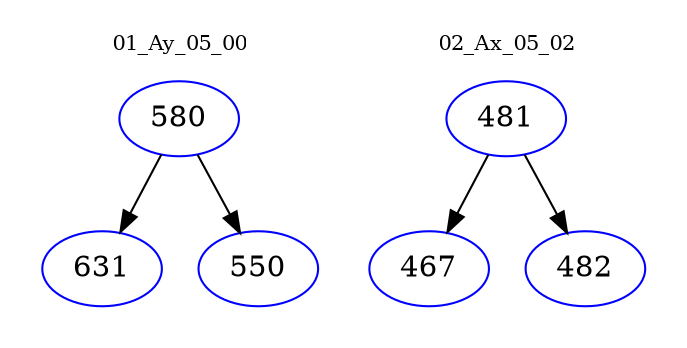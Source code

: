 digraph{
subgraph cluster_0 {
color = white
label = "01_Ay_05_00";
fontsize=10;
T0_580 [label="580", color="blue"]
T0_580 -> T0_631 [color="black"]
T0_631 [label="631", color="blue"]
T0_580 -> T0_550 [color="black"]
T0_550 [label="550", color="blue"]
}
subgraph cluster_1 {
color = white
label = "02_Ax_05_02";
fontsize=10;
T1_481 [label="481", color="blue"]
T1_481 -> T1_467 [color="black"]
T1_467 [label="467", color="blue"]
T1_481 -> T1_482 [color="black"]
T1_482 [label="482", color="blue"]
}
}

